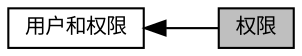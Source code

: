 digraph "权限"
{
  edge [fontname="Helvetica",fontsize="10",labelfontname="Helvetica",labelfontsize="10"];
  node [fontname="Helvetica",fontsize="10",shape=box];
  rankdir=LR;
  Node1 [label="权限",height=0.2,width=0.4,color="black", fillcolor="grey75", style="filled", fontcolor="black",tooltip=" "];
  Node2 [label="用户和权限",height=0.2,width=0.4,color="black", fillcolor="white", style="filled",URL="$group__user.html",tooltip=" "];
  Node2->Node1 [shape=plaintext, dir="back", style="solid"];
}
